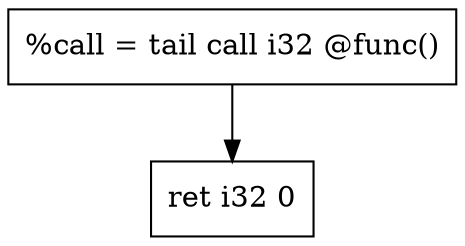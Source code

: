 digraph "CDFG for'main' function" {
	Node0x55a031abf1d8[shape=record, label="  %call = tail call i32 @func()"]
	Node0x55a031ab8498[shape=record, label="  ret i32 0"]
	Node0x55a031abf1d8 -> Node0x55a031ab8498
edge [color=red]
}
